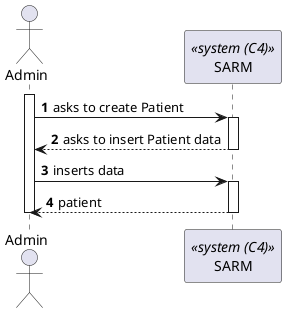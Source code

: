 @startuml process-view
autonumber

actor "Admin" as Admin
participant SARM as "SARM" <<system (C4)>>

activate Admin

    Admin -> SARM : asks to create Patient
    
    activate SARM

        SARM --> Admin : asks to insert Patient data

    deactivate SARM

    Admin -> SARM : inserts data

    activate SARM 
        SARM --> Admin: patient
        
    deactivate SARM

deactivate Admin

@enduml